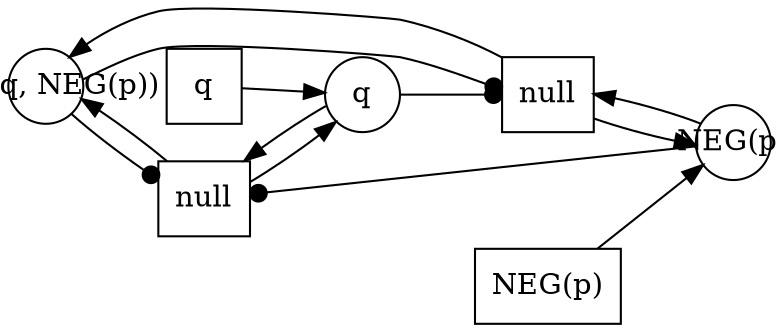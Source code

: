 digraph G {
  rankdir="LR";
  subgraph place {
    graph [shape=circle,color=gray];
    node [shape=circle,fixedsize=true,width=.5];
    pl0 [label="ALT(q, NEG(p))"];
    pl1 [label="q"];
    pl2 [label="NEG(p)"];
  } 
  subgraph transitions {
    node [shape=rect,height=.5,width=.5];
    tr0 [label="null"];
    tr1 [label="q"];
    tr2 [label="null"];
    tr3 [label="NEG(p)"];
  } 
  tr1 -> pl1 [] ;
  tr0 -> pl1 [] ;
  pl1 -> tr0 [] ;
  tr0 -> pl0 [] ;
  pl0 -> tr0 [arrowhead=dot] ;
  tr3 -> pl2 [] ;
  tr2 -> pl2 [] ;
  pl2 -> tr2 [] ;
  tr2 -> pl0 [] ;
  pl0 -> tr2 [arrowhead=dot] ;
  pl2 -> tr0 [arrowhead=dot] ;
  pl1 -> tr2 [arrowhead=dot] ;
}

